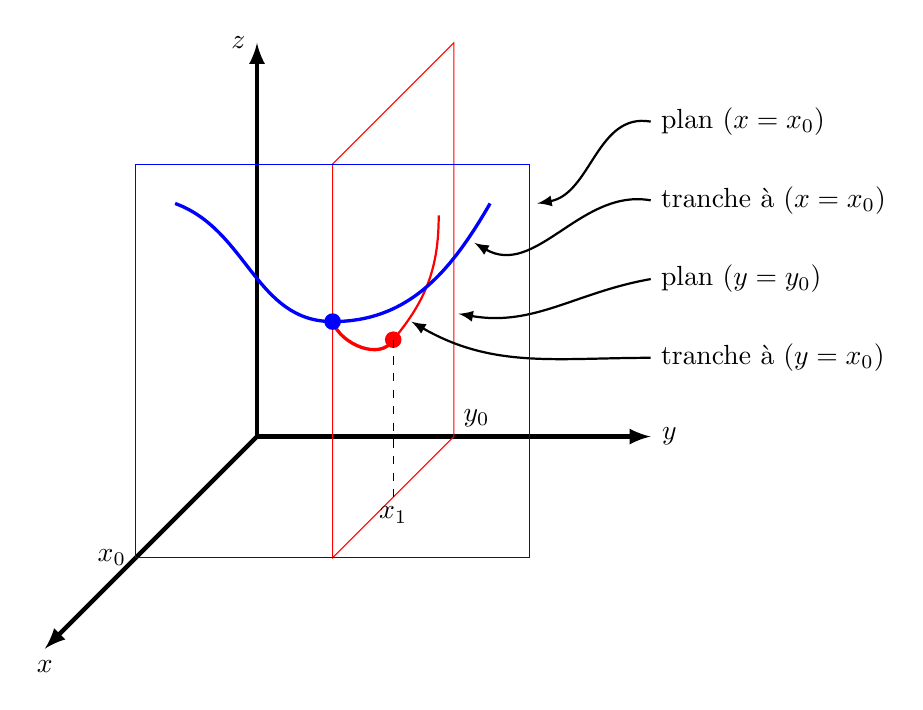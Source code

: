 \begin{tikzpicture}[scale=1]

\draw [->,>=latex,ultra thick] (0,0,0) -- ++ (0,0,7) node[below]{$x$};
\draw [->,>=latex,ultra thick] (0,0,0) -- ++ (5,0,0) node[right]{$y$};
\draw [->,>=latex,ultra thick] (0,0,0) -- ++ (0,5,0) node[left]{$z$};


% Partie 2 - Plan y=cst
\draw[red] (2.5,0,4) -- ++(0,5,0) -- ++(0,0,-4) -- ++(0,-5,0) -- cycle;

\draw[red, very thick] (2.5,3,4)  to[out=-70,in=-120] (2.5,2,+2) ;
\draw[red, thick] (2.5,2,2)  to[out=50,in=-90] ++(0,1,-1.5) ;
\fill [red] (2.5,2,2) circle (3pt);

\draw[dashed] (2.5,2,2)--(2.5,0,2) node[below]{$x_1$};
% \fill [blue] (4.5,4.5,4) circle (3pt);

\draw[<-,>=latex,thick] (4.1,3.1,4) to[in=190,out=-10] (5,2,0) node[right] {plan $(y=y_0)$};
\draw[<-,>=latex,thick] (3.5,3,4) to[in=180,out=-30] (5,1,0) node[right] {tranche à $(y=x_0)$};


% Partie 1 - Plan x=cst
\draw[blue] (0,0,4) -- ++(5,0,0) -- ++(0,5,0) -- ++(-5,0,0) -- cycle;
\draw[blue, very thick] (2.5,3,4)  to[out=0,in=-120] ++(2,1.5,0) ;
\draw[blue, very thick] (2.5,3,4)  to[out=180,in=-20] ++(-2,1.5,0) ;
\fill [blue] (2.5,3,4) circle (3pt);

% \draw[dashed] (2.5,3,4)--(2.5,0,4) node[below]{$y_0$};

\draw[<-,>=latex,thick] (5.1,4.5,4) to[in=170,out=10] (5,4,0) node[right] {plan $(x=x_0)$};
\draw[<-,>=latex,thick] (4.3,4,4) to[in=170,out=-30] (5,3,0) node[right] {tranche à $(x=x_0)$};

\node[left] at (0,0,4) {$x_0$};
\node[above right] at (2.5,0,0) {$y_0$};




\end{tikzpicture}